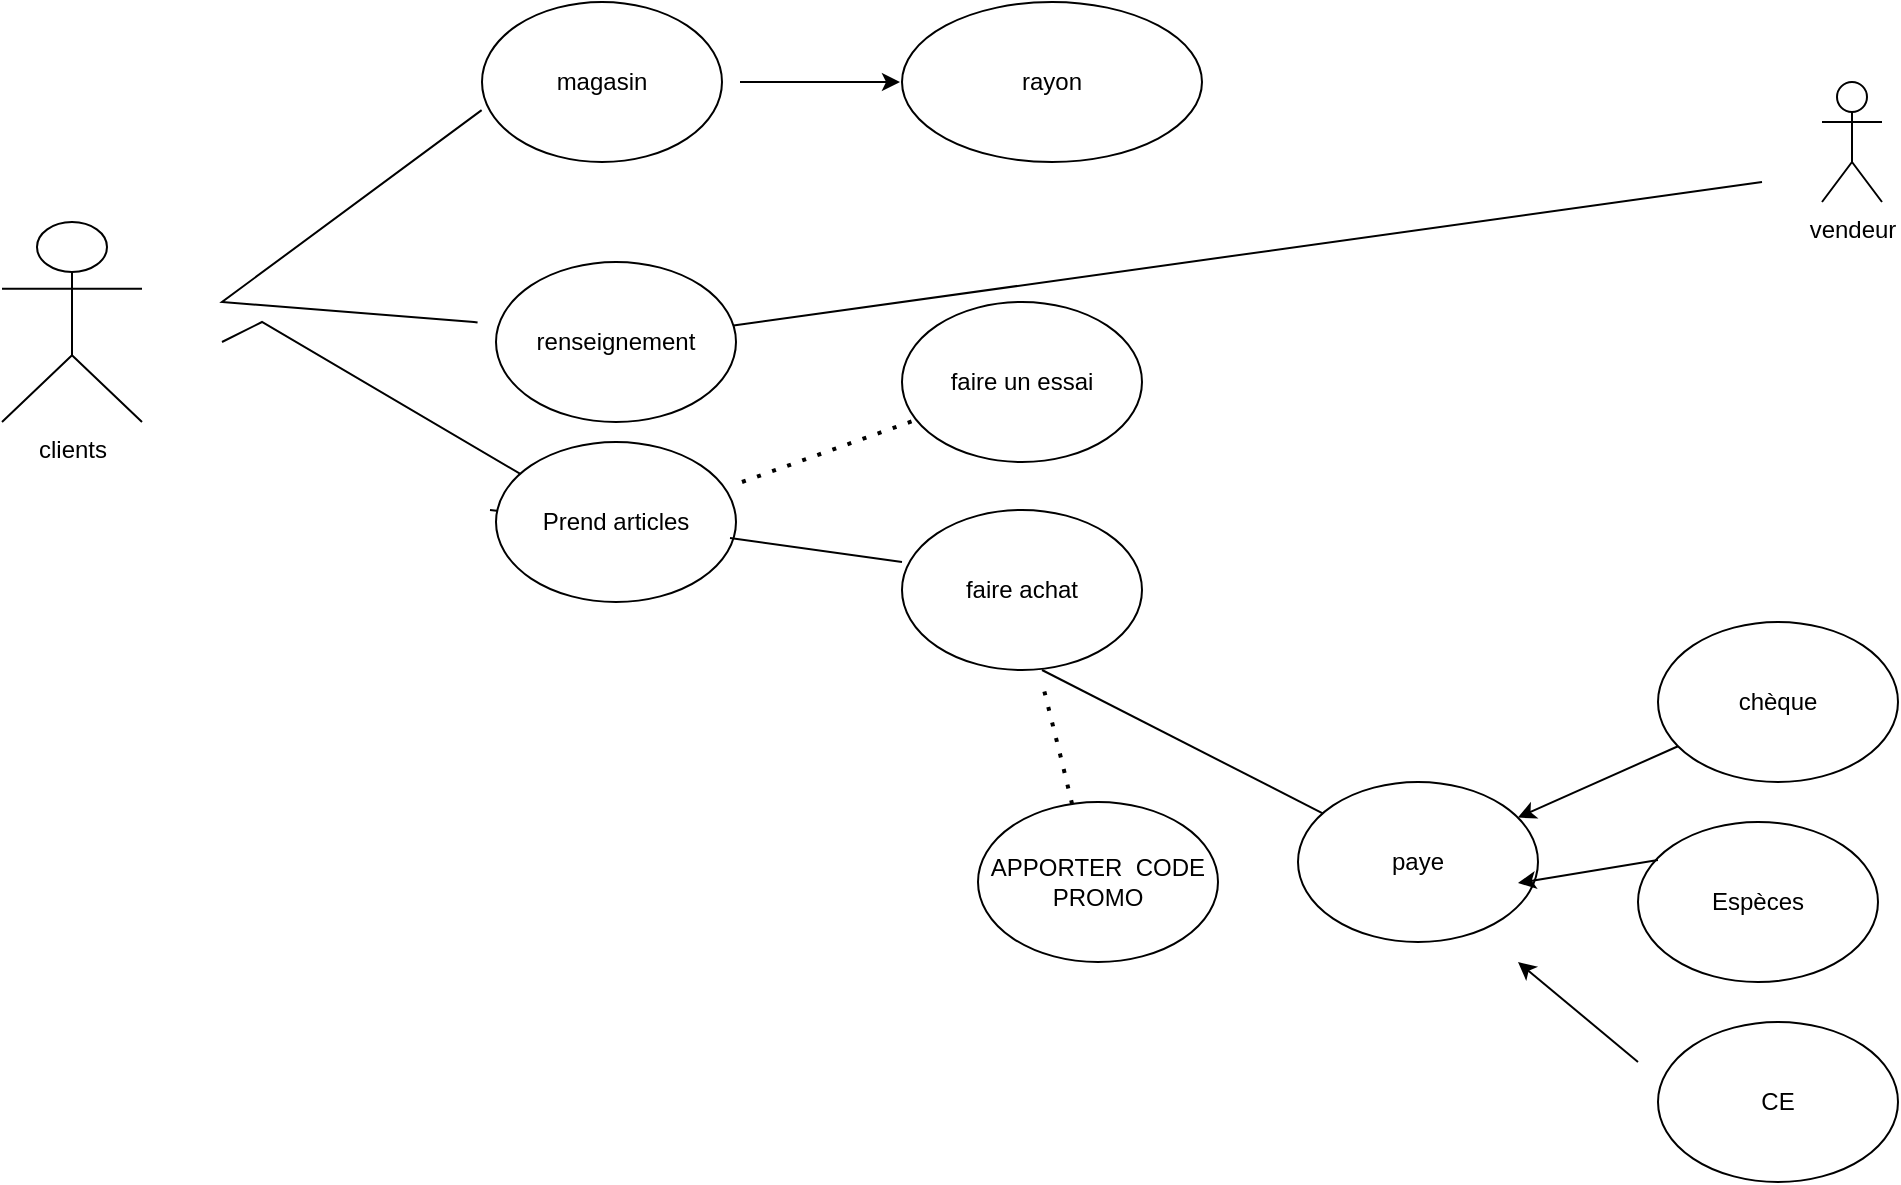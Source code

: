 <mxfile version="24.7.7">
  <diagram name="Page-1" id="jeqZY12P-d-1--bPKHWR">
    <mxGraphModel dx="1434" dy="726" grid="1" gridSize="10" guides="1" tooltips="1" connect="1" arrows="1" fold="1" page="1" pageScale="1" pageWidth="1169" pageHeight="827" math="0" shadow="0">
      <root>
        <mxCell id="0" />
        <mxCell id="1" parent="0" />
        <mxCell id="YLm-naSjE3QVM8Hl9lih-1" value="clients" style="shape=umlActor;verticalLabelPosition=bottom;verticalAlign=top;html=1;outlineConnect=0;" vertex="1" parent="1">
          <mxGeometry x="100" y="270" width="70" height="100" as="geometry" />
        </mxCell>
        <mxCell id="YLm-naSjE3QVM8Hl9lih-2" value="magasin" style="ellipse;whiteSpace=wrap;html=1;" vertex="1" parent="1">
          <mxGeometry x="340" y="160" width="120" height="80" as="geometry" />
        </mxCell>
        <mxCell id="YLm-naSjE3QVM8Hl9lih-3" value="rayon" style="ellipse;whiteSpace=wrap;html=1;" vertex="1" parent="1">
          <mxGeometry x="550" y="160" width="150" height="80" as="geometry" />
        </mxCell>
        <mxCell id="YLm-naSjE3QVM8Hl9lih-4" value="renseignement " style="ellipse;whiteSpace=wrap;html=1;" vertex="1" parent="1">
          <mxGeometry x="347" y="290" width="120" height="80" as="geometry" />
        </mxCell>
        <mxCell id="YLm-naSjE3QVM8Hl9lih-5" value="paye" style="ellipse;whiteSpace=wrap;html=1;" vertex="1" parent="1">
          <mxGeometry x="748" y="550" width="120" height="80" as="geometry" />
        </mxCell>
        <mxCell id="YLm-naSjE3QVM8Hl9lih-6" value="" style="endArrow=none;html=1;rounded=0;" edge="1" parent="1">
          <mxGeometry width="50" height="50" relative="1" as="geometry">
            <mxPoint x="337.791" y="320.299" as="sourcePoint" />
            <mxPoint x="339.82" y="214.045" as="targetPoint" />
            <Array as="points">
              <mxPoint x="336" y="320" />
              <mxPoint x="210" y="310" />
            </Array>
          </mxGeometry>
        </mxCell>
        <mxCell id="YLm-naSjE3QVM8Hl9lih-7" value="" style="endArrow=none;html=1;rounded=0;" edge="1" parent="1" target="YLm-naSjE3QVM8Hl9lih-5">
          <mxGeometry width="50" height="50" relative="1" as="geometry">
            <mxPoint x="620" y="494" as="sourcePoint" />
            <mxPoint x="750" y="574" as="targetPoint" />
          </mxGeometry>
        </mxCell>
        <mxCell id="YLm-naSjE3QVM8Hl9lih-12" value="" style="endArrow=classic;html=1;rounded=0;" edge="1" parent="1">
          <mxGeometry width="50" height="50" relative="1" as="geometry">
            <mxPoint x="469" y="200" as="sourcePoint" />
            <mxPoint x="549" y="200" as="targetPoint" />
          </mxGeometry>
        </mxCell>
        <mxCell id="YLm-naSjE3QVM8Hl9lih-13" value="faire achat" style="ellipse;whiteSpace=wrap;html=1;" vertex="1" parent="1">
          <mxGeometry x="550" y="414" width="120" height="80" as="geometry" />
        </mxCell>
        <mxCell id="YLm-naSjE3QVM8Hl9lih-14" value="" style="endArrow=none;html=1;rounded=0;entryX=-0.025;entryY=0.425;entryDx=0;entryDy=0;entryPerimeter=0;" edge="1" parent="1" target="YLm-naSjE3QVM8Hl9lih-21">
          <mxGeometry width="50" height="50" relative="1" as="geometry">
            <mxPoint x="210" y="330" as="sourcePoint" />
            <mxPoint x="610" y="380" as="targetPoint" />
            <Array as="points">
              <mxPoint x="230" y="320" />
              <mxPoint x="400" y="420" />
            </Array>
          </mxGeometry>
        </mxCell>
        <mxCell id="YLm-naSjE3QVM8Hl9lih-16" value="vendeur" style="shape=umlActor;verticalLabelPosition=bottom;verticalAlign=top;html=1;outlineConnect=0;" vertex="1" parent="1">
          <mxGeometry x="1010" y="200" width="30" height="60" as="geometry" />
        </mxCell>
        <mxCell id="YLm-naSjE3QVM8Hl9lih-21" value="Prend articles " style="ellipse;whiteSpace=wrap;html=1;" vertex="1" parent="1">
          <mxGeometry x="347" y="380" width="120" height="80" as="geometry" />
        </mxCell>
        <mxCell id="YLm-naSjE3QVM8Hl9lih-22" value="faire un essai" style="ellipse;whiteSpace=wrap;html=1;" vertex="1" parent="1">
          <mxGeometry x="550" y="310" width="120" height="80" as="geometry" />
        </mxCell>
        <mxCell id="YLm-naSjE3QVM8Hl9lih-23" value="" style="endArrow=none;html=1;rounded=0;entryX=0;entryY=0.325;entryDx=0;entryDy=0;entryPerimeter=0;exitX=0.975;exitY=0.6;exitDx=0;exitDy=0;exitPerimeter=0;" edge="1" parent="1" source="YLm-naSjE3QVM8Hl9lih-21" target="YLm-naSjE3QVM8Hl9lih-13">
          <mxGeometry width="50" height="50" relative="1" as="geometry">
            <mxPoint x="470" y="460" as="sourcePoint" />
            <mxPoint x="520" y="410" as="targetPoint" />
          </mxGeometry>
        </mxCell>
        <mxCell id="YLm-naSjE3QVM8Hl9lih-24" value="" style="endArrow=none;dashed=1;html=1;dashPattern=1 3;strokeWidth=2;rounded=0;" edge="1" parent="1" target="YLm-naSjE3QVM8Hl9lih-22">
          <mxGeometry width="50" height="50" relative="1" as="geometry">
            <mxPoint x="470" y="400" as="sourcePoint" />
            <mxPoint x="540" y="350" as="targetPoint" />
          </mxGeometry>
        </mxCell>
        <mxCell id="YLm-naSjE3QVM8Hl9lih-25" value="chèque " style="ellipse;whiteSpace=wrap;html=1;" vertex="1" parent="1">
          <mxGeometry x="928" y="470" width="120" height="80" as="geometry" />
        </mxCell>
        <mxCell id="YLm-naSjE3QVM8Hl9lih-26" value="Espèces " style="ellipse;whiteSpace=wrap;html=1;" vertex="1" parent="1">
          <mxGeometry x="918" y="570" width="120" height="80" as="geometry" />
        </mxCell>
        <mxCell id="YLm-naSjE3QVM8Hl9lih-27" value="CE " style="ellipse;whiteSpace=wrap;html=1;" vertex="1" parent="1">
          <mxGeometry x="928" y="670" width="120" height="80" as="geometry" />
        </mxCell>
        <mxCell id="YLm-naSjE3QVM8Hl9lih-28" value="" style="endArrow=classic;html=1;rounded=0;" edge="1" parent="1" source="YLm-naSjE3QVM8Hl9lih-25" target="YLm-naSjE3QVM8Hl9lih-5">
          <mxGeometry width="50" height="50" relative="1" as="geometry">
            <mxPoint x="858" y="530" as="sourcePoint" />
            <mxPoint x="908" y="480" as="targetPoint" />
          </mxGeometry>
        </mxCell>
        <mxCell id="YLm-naSjE3QVM8Hl9lih-29" value="" style="endArrow=classic;html=1;rounded=0;entryX=0.625;entryY=-0.025;entryDx=0;entryDy=0;entryPerimeter=0;exitX=0.083;exitY=0.238;exitDx=0;exitDy=0;exitPerimeter=0;" edge="1" parent="1" source="YLm-naSjE3QVM8Hl9lih-26">
          <mxGeometry width="50" height="50" relative="1" as="geometry">
            <mxPoint x="928" y="579.5" as="sourcePoint" />
            <mxPoint x="858" y="600.5" as="targetPoint" />
          </mxGeometry>
        </mxCell>
        <mxCell id="YLm-naSjE3QVM8Hl9lih-30" value="" style="endArrow=classic;html=1;rounded=0;" edge="1" parent="1">
          <mxGeometry width="50" height="50" relative="1" as="geometry">
            <mxPoint x="918" y="690" as="sourcePoint" />
            <mxPoint x="858" y="640" as="targetPoint" />
          </mxGeometry>
        </mxCell>
        <mxCell id="YLm-naSjE3QVM8Hl9lih-31" value="APPORTER&amp;nbsp; CODE PROMO" style="ellipse;whiteSpace=wrap;html=1;" vertex="1" parent="1">
          <mxGeometry x="588" y="560" width="120" height="80" as="geometry" />
        </mxCell>
        <mxCell id="YLm-naSjE3QVM8Hl9lih-32" value="" style="endArrow=none;dashed=1;html=1;dashPattern=1 3;strokeWidth=2;rounded=0;exitX=0.392;exitY=0.013;exitDx=0;exitDy=0;exitPerimeter=0;" edge="1" parent="1" source="YLm-naSjE3QVM8Hl9lih-31">
          <mxGeometry width="50" height="50" relative="1" as="geometry">
            <mxPoint x="640" y="550" as="sourcePoint" />
            <mxPoint x="620" y="500" as="targetPoint" />
            <Array as="points">
              <mxPoint x="630" y="540" />
            </Array>
          </mxGeometry>
        </mxCell>
        <mxCell id="YLm-naSjE3QVM8Hl9lih-33" value="" style="endArrow=none;html=1;rounded=0;" edge="1" parent="1" source="YLm-naSjE3QVM8Hl9lih-4">
          <mxGeometry width="50" height="50" relative="1" as="geometry">
            <mxPoint x="1040" y="460" as="sourcePoint" />
            <mxPoint x="980" y="250" as="targetPoint" />
          </mxGeometry>
        </mxCell>
      </root>
    </mxGraphModel>
  </diagram>
</mxfile>

